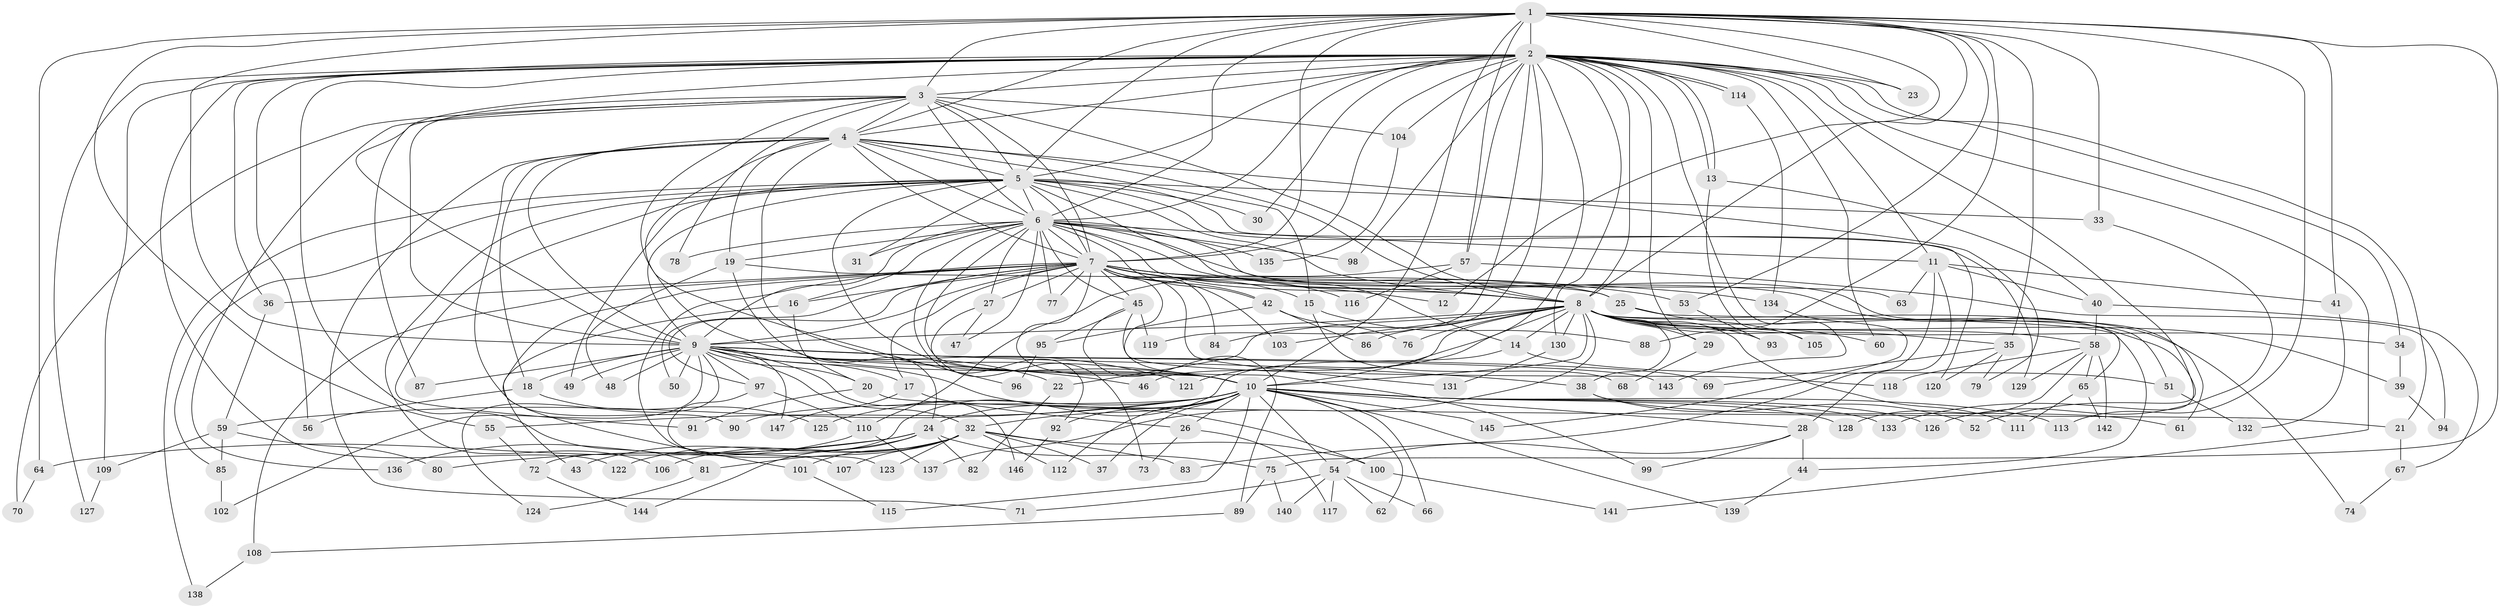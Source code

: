 // coarse degree distribution, {32: 0.009708737864077669, 17: 0.009708737864077669, 4: 0.11650485436893204, 29: 0.009708737864077669, 3: 0.2815533980582524, 18: 0.009708737864077669, 2: 0.39805825242718446, 8: 0.009708737864077669, 5: 0.04854368932038835, 25: 0.009708737864077669, 6: 0.038834951456310676, 21: 0.009708737864077669, 28: 0.009708737864077669, 12: 0.019417475728155338, 27: 0.009708737864077669, 7: 0.009708737864077669}
// Generated by graph-tools (version 1.1) at 2025/36/03/04/25 23:36:26]
// undirected, 147 vertices, 319 edges
graph export_dot {
  node [color=gray90,style=filled];
  1;
  2;
  3;
  4;
  5;
  6;
  7;
  8;
  9;
  10;
  11;
  12;
  13;
  14;
  15;
  16;
  17;
  18;
  19;
  20;
  21;
  22;
  23;
  24;
  25;
  26;
  27;
  28;
  29;
  30;
  31;
  32;
  33;
  34;
  35;
  36;
  37;
  38;
  39;
  40;
  41;
  42;
  43;
  44;
  45;
  46;
  47;
  48;
  49;
  50;
  51;
  52;
  53;
  54;
  55;
  56;
  57;
  58;
  59;
  60;
  61;
  62;
  63;
  64;
  65;
  66;
  67;
  68;
  69;
  70;
  71;
  72;
  73;
  74;
  75;
  76;
  77;
  78;
  79;
  80;
  81;
  82;
  83;
  84;
  85;
  86;
  87;
  88;
  89;
  90;
  91;
  92;
  93;
  94;
  95;
  96;
  97;
  98;
  99;
  100;
  101;
  102;
  103;
  104;
  105;
  106;
  107;
  108;
  109;
  110;
  111;
  112;
  113;
  114;
  115;
  116;
  117;
  118;
  119;
  120;
  121;
  122;
  123;
  124;
  125;
  126;
  127;
  128;
  129;
  130;
  131;
  132;
  133;
  134;
  135;
  136;
  137;
  138;
  139;
  140;
  141;
  142;
  143;
  144;
  145;
  146;
  147;
  1 -- 2;
  1 -- 3;
  1 -- 4;
  1 -- 5;
  1 -- 6;
  1 -- 7;
  1 -- 8;
  1 -- 9;
  1 -- 10;
  1 -- 12;
  1 -- 23;
  1 -- 33;
  1 -- 35;
  1 -- 41;
  1 -- 53;
  1 -- 55;
  1 -- 57;
  1 -- 64;
  1 -- 75;
  1 -- 88;
  1 -- 113;
  2 -- 3;
  2 -- 4;
  2 -- 5;
  2 -- 6;
  2 -- 7;
  2 -- 8;
  2 -- 9;
  2 -- 10;
  2 -- 11;
  2 -- 13;
  2 -- 13;
  2 -- 21;
  2 -- 22;
  2 -- 23;
  2 -- 29;
  2 -- 30;
  2 -- 34;
  2 -- 36;
  2 -- 56;
  2 -- 57;
  2 -- 60;
  2 -- 81;
  2 -- 98;
  2 -- 104;
  2 -- 109;
  2 -- 114;
  2 -- 114;
  2 -- 119;
  2 -- 122;
  2 -- 127;
  2 -- 130;
  2 -- 133;
  2 -- 141;
  2 -- 143;
  3 -- 4;
  3 -- 5;
  3 -- 6;
  3 -- 7;
  3 -- 8;
  3 -- 9;
  3 -- 10;
  3 -- 70;
  3 -- 78;
  3 -- 87;
  3 -- 104;
  3 -- 136;
  4 -- 5;
  4 -- 6;
  4 -- 7;
  4 -- 8;
  4 -- 9;
  4 -- 10;
  4 -- 15;
  4 -- 18;
  4 -- 19;
  4 -- 71;
  4 -- 79;
  4 -- 90;
  4 -- 96;
  5 -- 6;
  5 -- 7;
  5 -- 8;
  5 -- 9;
  5 -- 10;
  5 -- 14;
  5 -- 30;
  5 -- 31;
  5 -- 33;
  5 -- 49;
  5 -- 85;
  5 -- 91;
  5 -- 106;
  5 -- 120;
  5 -- 129;
  5 -- 138;
  6 -- 7;
  6 -- 8;
  6 -- 9;
  6 -- 10;
  6 -- 11;
  6 -- 16;
  6 -- 19;
  6 -- 27;
  6 -- 31;
  6 -- 42;
  6 -- 45;
  6 -- 47;
  6 -- 52;
  6 -- 61;
  6 -- 63;
  6 -- 77;
  6 -- 78;
  6 -- 92;
  6 -- 98;
  6 -- 135;
  7 -- 8;
  7 -- 9;
  7 -- 10;
  7 -- 12;
  7 -- 15;
  7 -- 16;
  7 -- 17;
  7 -- 25;
  7 -- 27;
  7 -- 36;
  7 -- 42;
  7 -- 45;
  7 -- 50;
  7 -- 53;
  7 -- 77;
  7 -- 84;
  7 -- 97;
  7 -- 99;
  7 -- 101;
  7 -- 103;
  7 -- 107;
  7 -- 108;
  7 -- 116;
  7 -- 131;
  7 -- 134;
  8 -- 9;
  8 -- 10;
  8 -- 14;
  8 -- 29;
  8 -- 34;
  8 -- 35;
  8 -- 38;
  8 -- 39;
  8 -- 44;
  8 -- 46;
  8 -- 51;
  8 -- 58;
  8 -- 60;
  8 -- 74;
  8 -- 76;
  8 -- 84;
  8 -- 86;
  8 -- 93;
  8 -- 103;
  8 -- 111;
  8 -- 121;
  8 -- 130;
  8 -- 137;
  9 -- 10;
  9 -- 17;
  9 -- 18;
  9 -- 20;
  9 -- 22;
  9 -- 32;
  9 -- 38;
  9 -- 46;
  9 -- 48;
  9 -- 49;
  9 -- 50;
  9 -- 69;
  9 -- 87;
  9 -- 97;
  9 -- 100;
  9 -- 102;
  9 -- 121;
  9 -- 124;
  9 -- 143;
  9 -- 146;
  9 -- 147;
  10 -- 24;
  10 -- 26;
  10 -- 28;
  10 -- 32;
  10 -- 37;
  10 -- 54;
  10 -- 55;
  10 -- 59;
  10 -- 62;
  10 -- 66;
  10 -- 90;
  10 -- 92;
  10 -- 112;
  10 -- 113;
  10 -- 115;
  10 -- 125;
  10 -- 126;
  10 -- 128;
  10 -- 133;
  10 -- 139;
  10 -- 145;
  11 -- 28;
  11 -- 40;
  11 -- 41;
  11 -- 63;
  11 -- 83;
  13 -- 40;
  13 -- 105;
  14 -- 51;
  14 -- 72;
  15 -- 68;
  15 -- 88;
  16 -- 20;
  16 -- 43;
  17 -- 26;
  17 -- 147;
  18 -- 56;
  18 -- 125;
  19 -- 24;
  19 -- 25;
  19 -- 48;
  20 -- 21;
  20 -- 91;
  21 -- 67;
  22 -- 82;
  24 -- 43;
  24 -- 64;
  24 -- 75;
  24 -- 80;
  24 -- 82;
  24 -- 144;
  25 -- 65;
  25 -- 105;
  26 -- 73;
  26 -- 117;
  27 -- 47;
  27 -- 73;
  28 -- 44;
  28 -- 54;
  28 -- 99;
  29 -- 68;
  32 -- 37;
  32 -- 81;
  32 -- 83;
  32 -- 100;
  32 -- 101;
  32 -- 106;
  32 -- 107;
  32 -- 112;
  32 -- 122;
  32 -- 123;
  33 -- 126;
  34 -- 39;
  35 -- 69;
  35 -- 79;
  35 -- 120;
  36 -- 59;
  38 -- 52;
  38 -- 61;
  39 -- 94;
  40 -- 58;
  40 -- 67;
  41 -- 132;
  42 -- 76;
  42 -- 86;
  42 -- 95;
  44 -- 139;
  45 -- 89;
  45 -- 95;
  45 -- 118;
  45 -- 119;
  51 -- 132;
  53 -- 93;
  54 -- 62;
  54 -- 66;
  54 -- 71;
  54 -- 117;
  54 -- 140;
  55 -- 72;
  57 -- 94;
  57 -- 110;
  57 -- 116;
  58 -- 65;
  58 -- 118;
  58 -- 128;
  58 -- 129;
  58 -- 142;
  59 -- 80;
  59 -- 85;
  59 -- 109;
  64 -- 70;
  65 -- 111;
  65 -- 142;
  67 -- 74;
  72 -- 144;
  75 -- 89;
  75 -- 140;
  81 -- 124;
  85 -- 102;
  89 -- 108;
  92 -- 146;
  95 -- 96;
  97 -- 110;
  97 -- 123;
  100 -- 141;
  101 -- 115;
  104 -- 135;
  108 -- 138;
  109 -- 127;
  110 -- 136;
  110 -- 137;
  114 -- 134;
  130 -- 131;
  134 -- 145;
}

